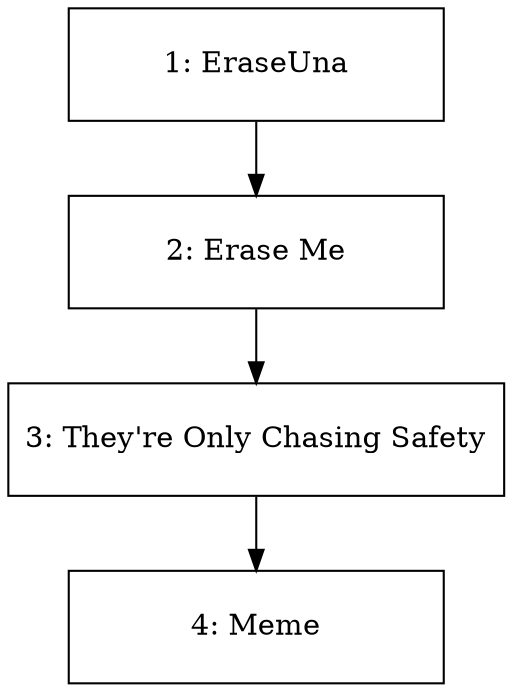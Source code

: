 digraph { 
node[shape=box, width = 2.5, height = .75 ]; 
"1: EraseUna"->"2: Erase Me"
"2: Erase Me"->"3: They're Only Chasing Safety"
"3: They're Only Chasing Safety"->"4: Meme"

}